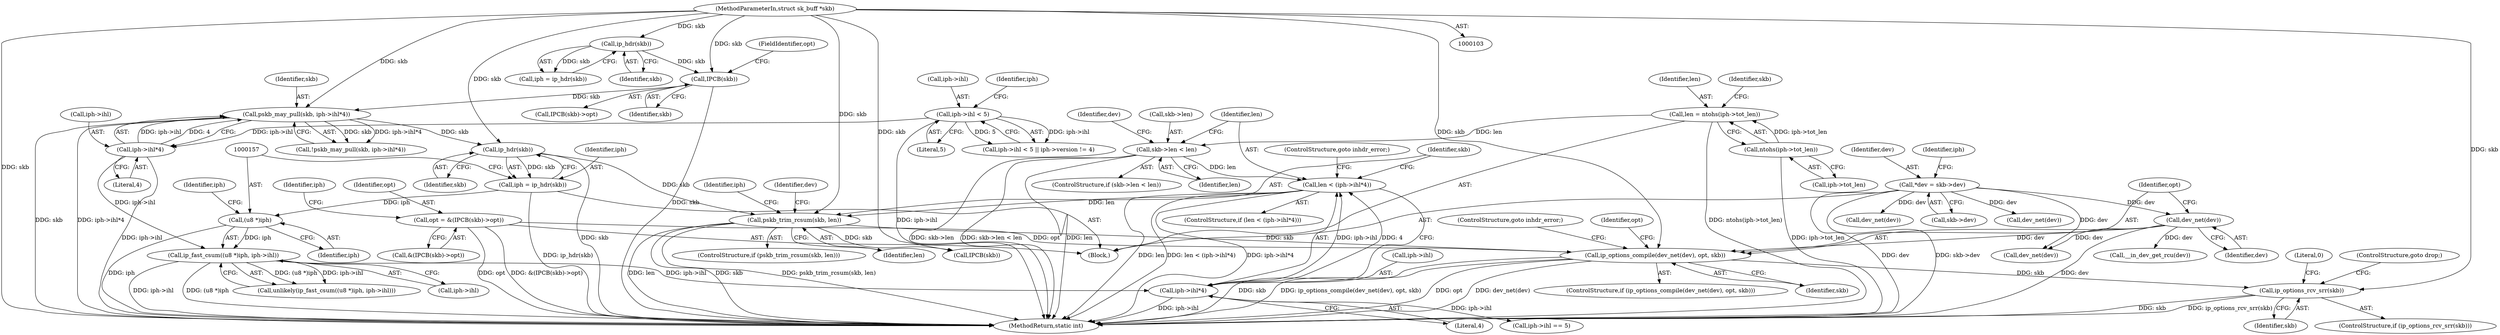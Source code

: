 digraph "0_linux_f8e9881c2aef1e982e5abc25c046820cd0b7cf64@pointer" {
"1000229" [label="(Call,ip_options_compile(dev_net(dev), opt, skb))"];
"1000230" [label="(Call,dev_net(dev))"];
"1000109" [label="(Call,*dev = skb->dev)"];
"1000119" [label="(Call,opt = &(IPCB(skb)->opt))"];
"1000192" [label="(Call,pskb_trim_rcsum(skb, len))"];
"1000151" [label="(Call,ip_hdr(skb))"];
"1000141" [label="(Call,pskb_may_pull(skb, iph->ihl*4))"];
"1000123" [label="(Call,IPCB(skb))"];
"1000117" [label="(Call,ip_hdr(skb))"];
"1000104" [label="(MethodParameterIn,struct sk_buff *skb)"];
"1000143" [label="(Call,iph->ihl*4)"];
"1000128" [label="(Call,iph->ihl < 5)"];
"1000183" [label="(Call,len < (iph->ihl*4))"];
"1000170" [label="(Call,skb->len < len)"];
"1000163" [label="(Call,len = ntohs(iph->tot_len))"];
"1000165" [label="(Call,ntohs(iph->tot_len))"];
"1000185" [label="(Call,iph->ihl*4)"];
"1000155" [label="(Call,ip_fast_csum((u8 *)iph, iph->ihl))"];
"1000156" [label="(Call,(u8 *)iph)"];
"1000149" [label="(Call,iph = ip_hdr(skb))"];
"1000254" [label="(Call,ip_options_rcv_srr(skb))"];
"1000209" [label="(Call,IPCB(skb))"];
"1000116" [label="(Identifier,iph)"];
"1000204" [label="(Identifier,iph)"];
"1000143" [label="(Call,iph->ihl*4)"];
"1000190" [label="(ControlStructure,goto inhdr_error;)"];
"1000124" [label="(Identifier,skb)"];
"1000177" [label="(Call,dev_net(dev))"];
"1000194" [label="(Identifier,len)"];
"1000255" [label="(Identifier,skb)"];
"1000258" [label="(Literal,0)"];
"1000192" [label="(Call,pskb_trim_rcsum(skb, len))"];
"1000254" [label="(Call,ip_options_rcv_srr(skb))"];
"1000156" [label="(Call,(u8 *)iph)"];
"1000128" [label="(Call,iph->ihl < 5)"];
"1000150" [label="(Identifier,iph)"];
"1000141" [label="(Call,pskb_may_pull(skb, iph->ihl*4))"];
"1000186" [label="(Call,iph->ihl)"];
"1000118" [label="(Identifier,skb)"];
"1000123" [label="(Call,IPCB(skb))"];
"1000184" [label="(Identifier,len)"];
"1000152" [label="(Identifier,skb)"];
"1000125" [label="(FieldIdentifier,opt)"];
"1000115" [label="(Call,iph = ip_hdr(skb))"];
"1000155" [label="(Call,ip_fast_csum((u8 *)iph, iph->ihl))"];
"1000166" [label="(Call,iph->tot_len)"];
"1000159" [label="(Call,iph->ihl)"];
"1000253" [label="(ControlStructure,if (ip_options_rcv_srr(skb)))"];
"1000119" [label="(Call,opt = &(IPCB(skb)->opt))"];
"1000230" [label="(Call,dev_net(dev))"];
"1000182" [label="(ControlStructure,if (len < (iph->ihl*4)))"];
"1000174" [label="(Identifier,len)"];
"1000191" [label="(ControlStructure,if (pskb_trim_rcsum(skb, len)))"];
"1000261" [label="(Call,dev_net(dev))"];
"1000120" [label="(Identifier,opt)"];
"1000105" [label="(Block,)"];
"1000110" [label="(Identifier,dev)"];
"1000198" [label="(Identifier,dev)"];
"1000140" [label="(Call,!pskb_may_pull(skb, iph->ihl*4))"];
"1000142" [label="(Identifier,skb)"];
"1000129" [label="(Call,iph->ihl)"];
"1000234" [label="(ControlStructure,goto inhdr_error;)"];
"1000171" [label="(Call,skb->len)"];
"1000183" [label="(Call,len < (iph->ihl*4))"];
"1000197" [label="(Call,dev_net(dev))"];
"1000127" [label="(Call,iph->ihl < 5 || iph->version != 4)"];
"1000130" [label="(Identifier,iph)"];
"1000229" [label="(Call,ip_options_compile(dev_net(dev), opt, skb))"];
"1000144" [label="(Call,iph->ihl)"];
"1000178" [label="(Identifier,dev)"];
"1000117" [label="(Call,ip_hdr(skb))"];
"1000244" [label="(Call,__in_dev_get_rcu(dev))"];
"1000189" [label="(Literal,4)"];
"1000233" [label="(Identifier,skb)"];
"1000135" [label="(Identifier,iph)"];
"1000170" [label="(Call,skb->len < len)"];
"1000121" [label="(Call,&(IPCB(skb)->opt))"];
"1000111" [label="(Call,skb->dev)"];
"1000231" [label="(Identifier,dev)"];
"1000158" [label="(Identifier,iph)"];
"1000228" [label="(ControlStructure,if (ip_options_compile(dev_net(dev), opt, skb)))"];
"1000149" [label="(Call,iph = ip_hdr(skb))"];
"1000238" [label="(Identifier,opt)"];
"1000163" [label="(Call,len = ntohs(iph->tot_len))"];
"1000164" [label="(Identifier,len)"];
"1000109" [label="(Call,*dev = skb->dev)"];
"1000132" [label="(Literal,5)"];
"1000232" [label="(Identifier,opt)"];
"1000268" [label="(MethodReturn,static int)"];
"1000154" [label="(Call,unlikely(ip_fast_csum((u8 *)iph, iph->ihl)))"];
"1000256" [label="(ControlStructure,goto drop;)"];
"1000122" [label="(Call,IPCB(skb)->opt)"];
"1000172" [label="(Identifier,skb)"];
"1000147" [label="(Literal,4)"];
"1000160" [label="(Identifier,iph)"];
"1000193" [label="(Identifier,skb)"];
"1000202" [label="(Call,iph->ihl == 5)"];
"1000104" [label="(MethodParameterIn,struct sk_buff *skb)"];
"1000185" [label="(Call,iph->ihl*4)"];
"1000151" [label="(Call,ip_hdr(skb))"];
"1000169" [label="(ControlStructure,if (skb->len < len))"];
"1000165" [label="(Call,ntohs(iph->tot_len))"];
"1000229" -> "1000228"  [label="AST: "];
"1000229" -> "1000233"  [label="CFG: "];
"1000230" -> "1000229"  [label="AST: "];
"1000232" -> "1000229"  [label="AST: "];
"1000233" -> "1000229"  [label="AST: "];
"1000234" -> "1000229"  [label="CFG: "];
"1000238" -> "1000229"  [label="CFG: "];
"1000229" -> "1000268"  [label="DDG: skb"];
"1000229" -> "1000268"  [label="DDG: ip_options_compile(dev_net(dev), opt, skb)"];
"1000229" -> "1000268"  [label="DDG: opt"];
"1000229" -> "1000268"  [label="DDG: dev_net(dev)"];
"1000230" -> "1000229"  [label="DDG: dev"];
"1000119" -> "1000229"  [label="DDG: opt"];
"1000192" -> "1000229"  [label="DDG: skb"];
"1000104" -> "1000229"  [label="DDG: skb"];
"1000229" -> "1000254"  [label="DDG: skb"];
"1000230" -> "1000231"  [label="CFG: "];
"1000231" -> "1000230"  [label="AST: "];
"1000232" -> "1000230"  [label="CFG: "];
"1000230" -> "1000268"  [label="DDG: dev"];
"1000109" -> "1000230"  [label="DDG: dev"];
"1000230" -> "1000244"  [label="DDG: dev"];
"1000230" -> "1000261"  [label="DDG: dev"];
"1000109" -> "1000105"  [label="AST: "];
"1000109" -> "1000111"  [label="CFG: "];
"1000110" -> "1000109"  [label="AST: "];
"1000111" -> "1000109"  [label="AST: "];
"1000116" -> "1000109"  [label="CFG: "];
"1000109" -> "1000268"  [label="DDG: dev"];
"1000109" -> "1000268"  [label="DDG: skb->dev"];
"1000109" -> "1000177"  [label="DDG: dev"];
"1000109" -> "1000197"  [label="DDG: dev"];
"1000109" -> "1000261"  [label="DDG: dev"];
"1000119" -> "1000105"  [label="AST: "];
"1000119" -> "1000121"  [label="CFG: "];
"1000120" -> "1000119"  [label="AST: "];
"1000121" -> "1000119"  [label="AST: "];
"1000130" -> "1000119"  [label="CFG: "];
"1000119" -> "1000268"  [label="DDG: &(IPCB(skb)->opt)"];
"1000119" -> "1000268"  [label="DDG: opt"];
"1000192" -> "1000191"  [label="AST: "];
"1000192" -> "1000194"  [label="CFG: "];
"1000193" -> "1000192"  [label="AST: "];
"1000194" -> "1000192"  [label="AST: "];
"1000198" -> "1000192"  [label="CFG: "];
"1000204" -> "1000192"  [label="CFG: "];
"1000192" -> "1000268"  [label="DDG: len"];
"1000192" -> "1000268"  [label="DDG: skb"];
"1000192" -> "1000268"  [label="DDG: pskb_trim_rcsum(skb, len)"];
"1000151" -> "1000192"  [label="DDG: skb"];
"1000104" -> "1000192"  [label="DDG: skb"];
"1000183" -> "1000192"  [label="DDG: len"];
"1000192" -> "1000209"  [label="DDG: skb"];
"1000151" -> "1000149"  [label="AST: "];
"1000151" -> "1000152"  [label="CFG: "];
"1000152" -> "1000151"  [label="AST: "];
"1000149" -> "1000151"  [label="CFG: "];
"1000151" -> "1000268"  [label="DDG: skb"];
"1000151" -> "1000149"  [label="DDG: skb"];
"1000141" -> "1000151"  [label="DDG: skb"];
"1000104" -> "1000151"  [label="DDG: skb"];
"1000141" -> "1000140"  [label="AST: "];
"1000141" -> "1000143"  [label="CFG: "];
"1000142" -> "1000141"  [label="AST: "];
"1000143" -> "1000141"  [label="AST: "];
"1000140" -> "1000141"  [label="CFG: "];
"1000141" -> "1000268"  [label="DDG: skb"];
"1000141" -> "1000268"  [label="DDG: iph->ihl*4"];
"1000141" -> "1000140"  [label="DDG: skb"];
"1000141" -> "1000140"  [label="DDG: iph->ihl*4"];
"1000123" -> "1000141"  [label="DDG: skb"];
"1000104" -> "1000141"  [label="DDG: skb"];
"1000143" -> "1000141"  [label="DDG: iph->ihl"];
"1000143" -> "1000141"  [label="DDG: 4"];
"1000123" -> "1000122"  [label="AST: "];
"1000123" -> "1000124"  [label="CFG: "];
"1000124" -> "1000123"  [label="AST: "];
"1000125" -> "1000123"  [label="CFG: "];
"1000123" -> "1000268"  [label="DDG: skb"];
"1000117" -> "1000123"  [label="DDG: skb"];
"1000104" -> "1000123"  [label="DDG: skb"];
"1000117" -> "1000115"  [label="AST: "];
"1000117" -> "1000118"  [label="CFG: "];
"1000118" -> "1000117"  [label="AST: "];
"1000115" -> "1000117"  [label="CFG: "];
"1000117" -> "1000115"  [label="DDG: skb"];
"1000104" -> "1000117"  [label="DDG: skb"];
"1000104" -> "1000103"  [label="AST: "];
"1000104" -> "1000268"  [label="DDG: skb"];
"1000104" -> "1000209"  [label="DDG: skb"];
"1000104" -> "1000254"  [label="DDG: skb"];
"1000143" -> "1000147"  [label="CFG: "];
"1000144" -> "1000143"  [label="AST: "];
"1000147" -> "1000143"  [label="AST: "];
"1000143" -> "1000268"  [label="DDG: iph->ihl"];
"1000128" -> "1000143"  [label="DDG: iph->ihl"];
"1000143" -> "1000155"  [label="DDG: iph->ihl"];
"1000128" -> "1000127"  [label="AST: "];
"1000128" -> "1000132"  [label="CFG: "];
"1000129" -> "1000128"  [label="AST: "];
"1000132" -> "1000128"  [label="AST: "];
"1000135" -> "1000128"  [label="CFG: "];
"1000127" -> "1000128"  [label="CFG: "];
"1000128" -> "1000268"  [label="DDG: iph->ihl"];
"1000128" -> "1000127"  [label="DDG: iph->ihl"];
"1000128" -> "1000127"  [label="DDG: 5"];
"1000183" -> "1000182"  [label="AST: "];
"1000183" -> "1000185"  [label="CFG: "];
"1000184" -> "1000183"  [label="AST: "];
"1000185" -> "1000183"  [label="AST: "];
"1000190" -> "1000183"  [label="CFG: "];
"1000193" -> "1000183"  [label="CFG: "];
"1000183" -> "1000268"  [label="DDG: iph->ihl*4"];
"1000183" -> "1000268"  [label="DDG: len"];
"1000183" -> "1000268"  [label="DDG: len < (iph->ihl*4)"];
"1000170" -> "1000183"  [label="DDG: len"];
"1000185" -> "1000183"  [label="DDG: iph->ihl"];
"1000185" -> "1000183"  [label="DDG: 4"];
"1000170" -> "1000169"  [label="AST: "];
"1000170" -> "1000174"  [label="CFG: "];
"1000171" -> "1000170"  [label="AST: "];
"1000174" -> "1000170"  [label="AST: "];
"1000178" -> "1000170"  [label="CFG: "];
"1000184" -> "1000170"  [label="CFG: "];
"1000170" -> "1000268"  [label="DDG: skb->len"];
"1000170" -> "1000268"  [label="DDG: skb->len < len"];
"1000170" -> "1000268"  [label="DDG: len"];
"1000163" -> "1000170"  [label="DDG: len"];
"1000163" -> "1000105"  [label="AST: "];
"1000163" -> "1000165"  [label="CFG: "];
"1000164" -> "1000163"  [label="AST: "];
"1000165" -> "1000163"  [label="AST: "];
"1000172" -> "1000163"  [label="CFG: "];
"1000163" -> "1000268"  [label="DDG: ntohs(iph->tot_len)"];
"1000165" -> "1000163"  [label="DDG: iph->tot_len"];
"1000165" -> "1000166"  [label="CFG: "];
"1000166" -> "1000165"  [label="AST: "];
"1000165" -> "1000268"  [label="DDG: iph->tot_len"];
"1000185" -> "1000189"  [label="CFG: "];
"1000186" -> "1000185"  [label="AST: "];
"1000189" -> "1000185"  [label="AST: "];
"1000185" -> "1000268"  [label="DDG: iph->ihl"];
"1000155" -> "1000185"  [label="DDG: iph->ihl"];
"1000185" -> "1000202"  [label="DDG: iph->ihl"];
"1000155" -> "1000154"  [label="AST: "];
"1000155" -> "1000159"  [label="CFG: "];
"1000156" -> "1000155"  [label="AST: "];
"1000159" -> "1000155"  [label="AST: "];
"1000154" -> "1000155"  [label="CFG: "];
"1000155" -> "1000268"  [label="DDG: iph->ihl"];
"1000155" -> "1000268"  [label="DDG: (u8 *)iph"];
"1000155" -> "1000154"  [label="DDG: (u8 *)iph"];
"1000155" -> "1000154"  [label="DDG: iph->ihl"];
"1000156" -> "1000155"  [label="DDG: iph"];
"1000156" -> "1000158"  [label="CFG: "];
"1000157" -> "1000156"  [label="AST: "];
"1000158" -> "1000156"  [label="AST: "];
"1000160" -> "1000156"  [label="CFG: "];
"1000156" -> "1000268"  [label="DDG: iph"];
"1000149" -> "1000156"  [label="DDG: iph"];
"1000149" -> "1000105"  [label="AST: "];
"1000150" -> "1000149"  [label="AST: "];
"1000157" -> "1000149"  [label="CFG: "];
"1000149" -> "1000268"  [label="DDG: ip_hdr(skb)"];
"1000254" -> "1000253"  [label="AST: "];
"1000254" -> "1000255"  [label="CFG: "];
"1000255" -> "1000254"  [label="AST: "];
"1000256" -> "1000254"  [label="CFG: "];
"1000258" -> "1000254"  [label="CFG: "];
"1000254" -> "1000268"  [label="DDG: skb"];
"1000254" -> "1000268"  [label="DDG: ip_options_rcv_srr(skb)"];
}
